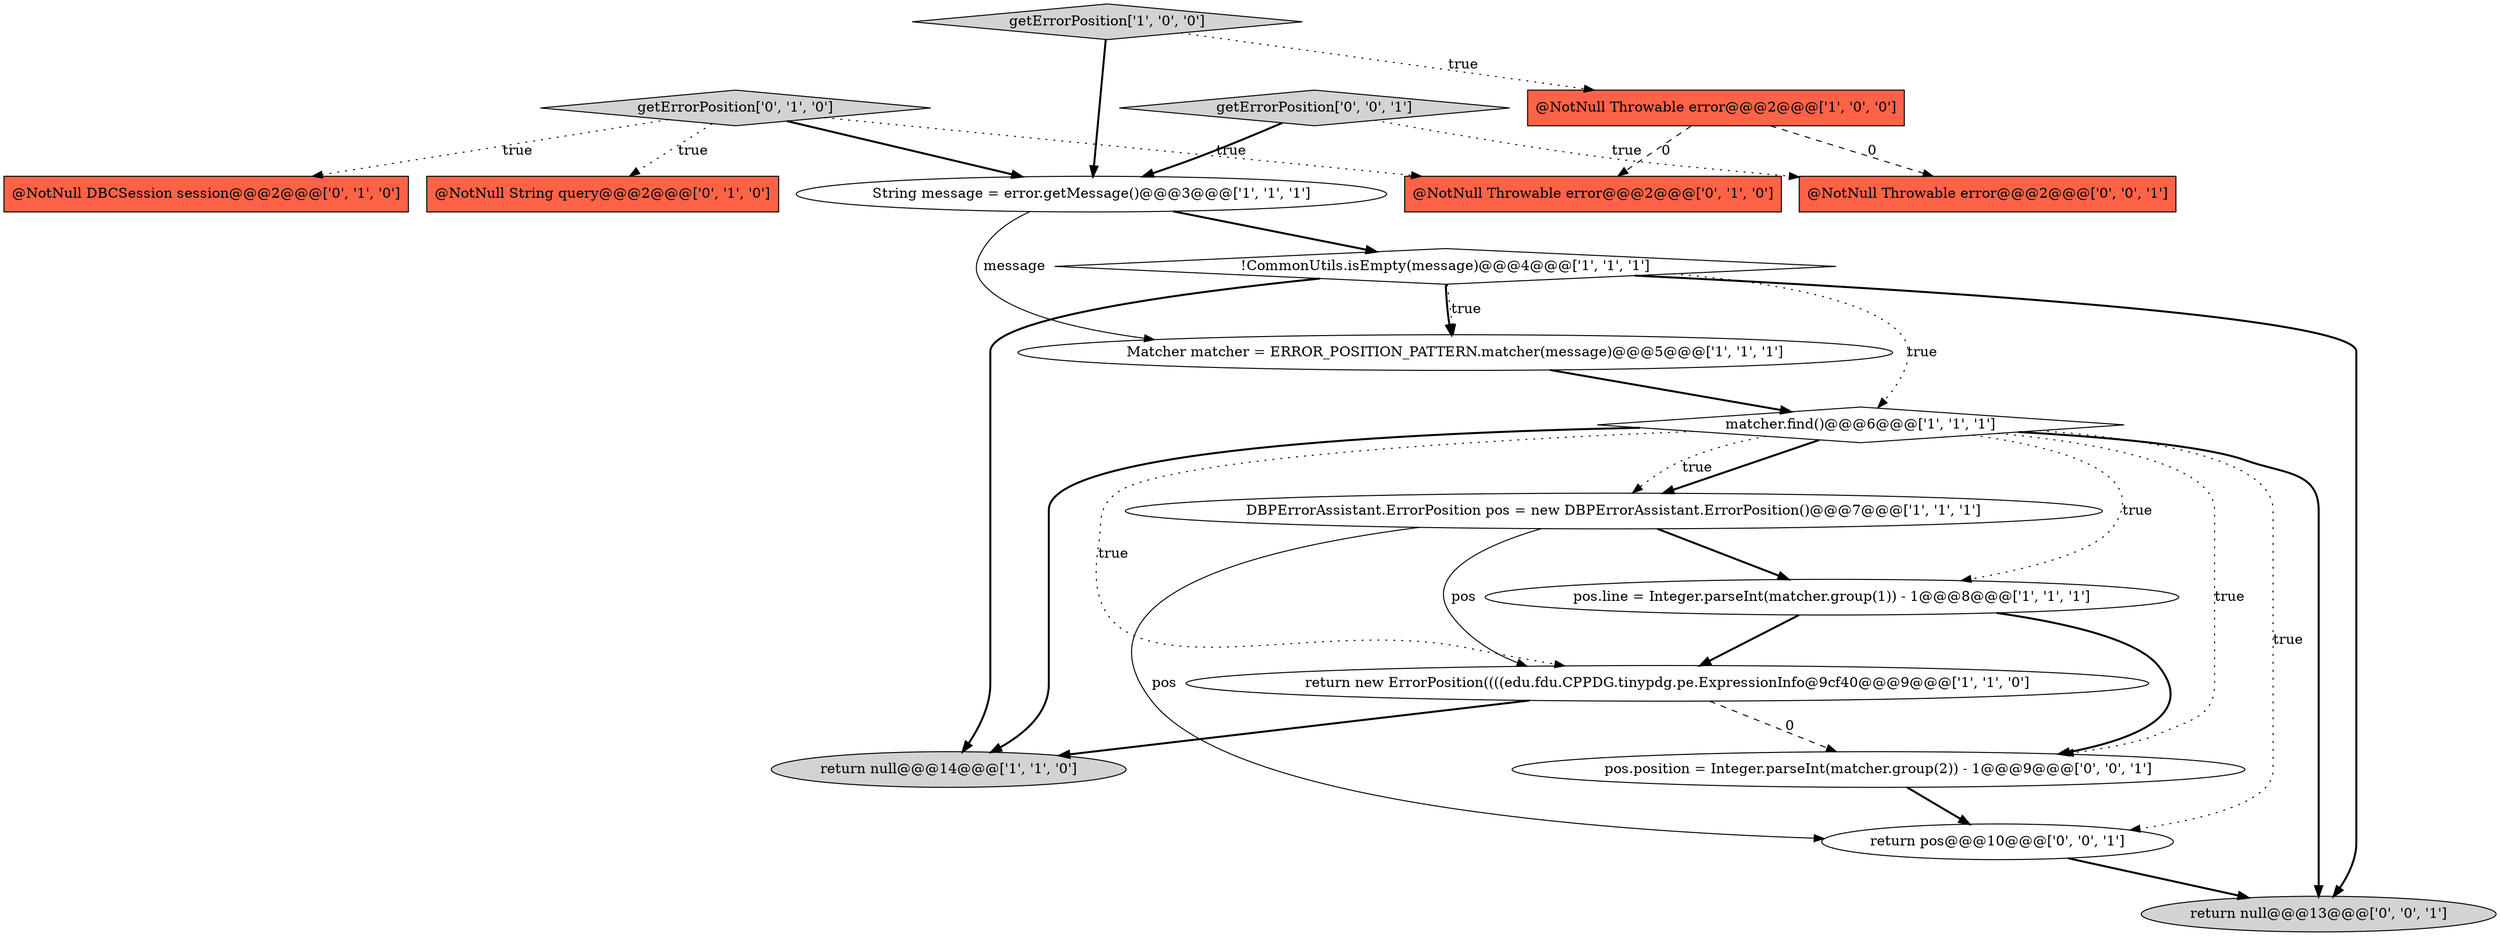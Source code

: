 digraph {
7 [style = filled, label = "matcher.find()@@@6@@@['1', '1', '1']", fillcolor = white, shape = diamond image = "AAA0AAABBB1BBB"];
12 [style = filled, label = "@NotNull Throwable error@@@2@@@['0', '1', '0']", fillcolor = tomato, shape = box image = "AAA1AAABBB2BBB"];
18 [style = filled, label = "return null@@@13@@@['0', '0', '1']", fillcolor = lightgray, shape = ellipse image = "AAA0AAABBB3BBB"];
2 [style = filled, label = "DBPErrorAssistant.ErrorPosition pos = new DBPErrorAssistant.ErrorPosition()@@@7@@@['1', '1', '1']", fillcolor = white, shape = ellipse image = "AAA0AAABBB1BBB"];
15 [style = filled, label = "pos.position = Integer.parseInt(matcher.group(2)) - 1@@@9@@@['0', '0', '1']", fillcolor = white, shape = ellipse image = "AAA0AAABBB3BBB"];
16 [style = filled, label = "return pos@@@10@@@['0', '0', '1']", fillcolor = white, shape = ellipse image = "AAA0AAABBB3BBB"];
13 [style = filled, label = "getErrorPosition['0', '1', '0']", fillcolor = lightgray, shape = diamond image = "AAA0AAABBB2BBB"];
6 [style = filled, label = "String message = error.getMessage()@@@3@@@['1', '1', '1']", fillcolor = white, shape = ellipse image = "AAA0AAABBB1BBB"];
4 [style = filled, label = "return null@@@14@@@['1', '1', '0']", fillcolor = lightgray, shape = ellipse image = "AAA0AAABBB1BBB"];
0 [style = filled, label = "pos.line = Integer.parseInt(matcher.group(1)) - 1@@@8@@@['1', '1', '1']", fillcolor = white, shape = ellipse image = "AAA0AAABBB1BBB"];
1 [style = filled, label = "Matcher matcher = ERROR_POSITION_PATTERN.matcher(message)@@@5@@@['1', '1', '1']", fillcolor = white, shape = ellipse image = "AAA0AAABBB1BBB"];
5 [style = filled, label = "!CommonUtils.isEmpty(message)@@@4@@@['1', '1', '1']", fillcolor = white, shape = diamond image = "AAA0AAABBB1BBB"];
11 [style = filled, label = "@NotNull String query@@@2@@@['0', '1', '0']", fillcolor = tomato, shape = box image = "AAA0AAABBB2BBB"];
3 [style = filled, label = "return new ErrorPosition((((edu.fdu.CPPDG.tinypdg.pe.ExpressionInfo@9cf40@@@9@@@['1', '1', '0']", fillcolor = white, shape = ellipse image = "AAA0AAABBB1BBB"];
10 [style = filled, label = "@NotNull DBCSession session@@@2@@@['0', '1', '0']", fillcolor = tomato, shape = box image = "AAA0AAABBB2BBB"];
17 [style = filled, label = "@NotNull Throwable error@@@2@@@['0', '0', '1']", fillcolor = tomato, shape = box image = "AAA0AAABBB3BBB"];
8 [style = filled, label = "getErrorPosition['1', '0', '0']", fillcolor = lightgray, shape = diamond image = "AAA0AAABBB1BBB"];
14 [style = filled, label = "getErrorPosition['0', '0', '1']", fillcolor = lightgray, shape = diamond image = "AAA0AAABBB3BBB"];
9 [style = filled, label = "@NotNull Throwable error@@@2@@@['1', '0', '0']", fillcolor = tomato, shape = box image = "AAA1AAABBB1BBB"];
0->3 [style = bold, label=""];
7->2 [style = dotted, label="true"];
16->18 [style = bold, label=""];
13->12 [style = dotted, label="true"];
5->1 [style = dotted, label="true"];
8->6 [style = bold, label=""];
5->18 [style = bold, label=""];
7->4 [style = bold, label=""];
6->1 [style = solid, label="message"];
7->0 [style = dotted, label="true"];
15->16 [style = bold, label=""];
13->10 [style = dotted, label="true"];
2->16 [style = solid, label="pos"];
1->7 [style = bold, label=""];
3->4 [style = bold, label=""];
7->15 [style = dotted, label="true"];
0->15 [style = bold, label=""];
14->17 [style = dotted, label="true"];
5->1 [style = bold, label=""];
6->5 [style = bold, label=""];
2->0 [style = bold, label=""];
7->3 [style = dotted, label="true"];
5->7 [style = dotted, label="true"];
7->2 [style = bold, label=""];
9->17 [style = dashed, label="0"];
2->3 [style = solid, label="pos"];
5->4 [style = bold, label=""];
7->16 [style = dotted, label="true"];
7->18 [style = bold, label=""];
3->15 [style = dashed, label="0"];
13->11 [style = dotted, label="true"];
9->12 [style = dashed, label="0"];
8->9 [style = dotted, label="true"];
13->6 [style = bold, label=""];
14->6 [style = bold, label=""];
}
